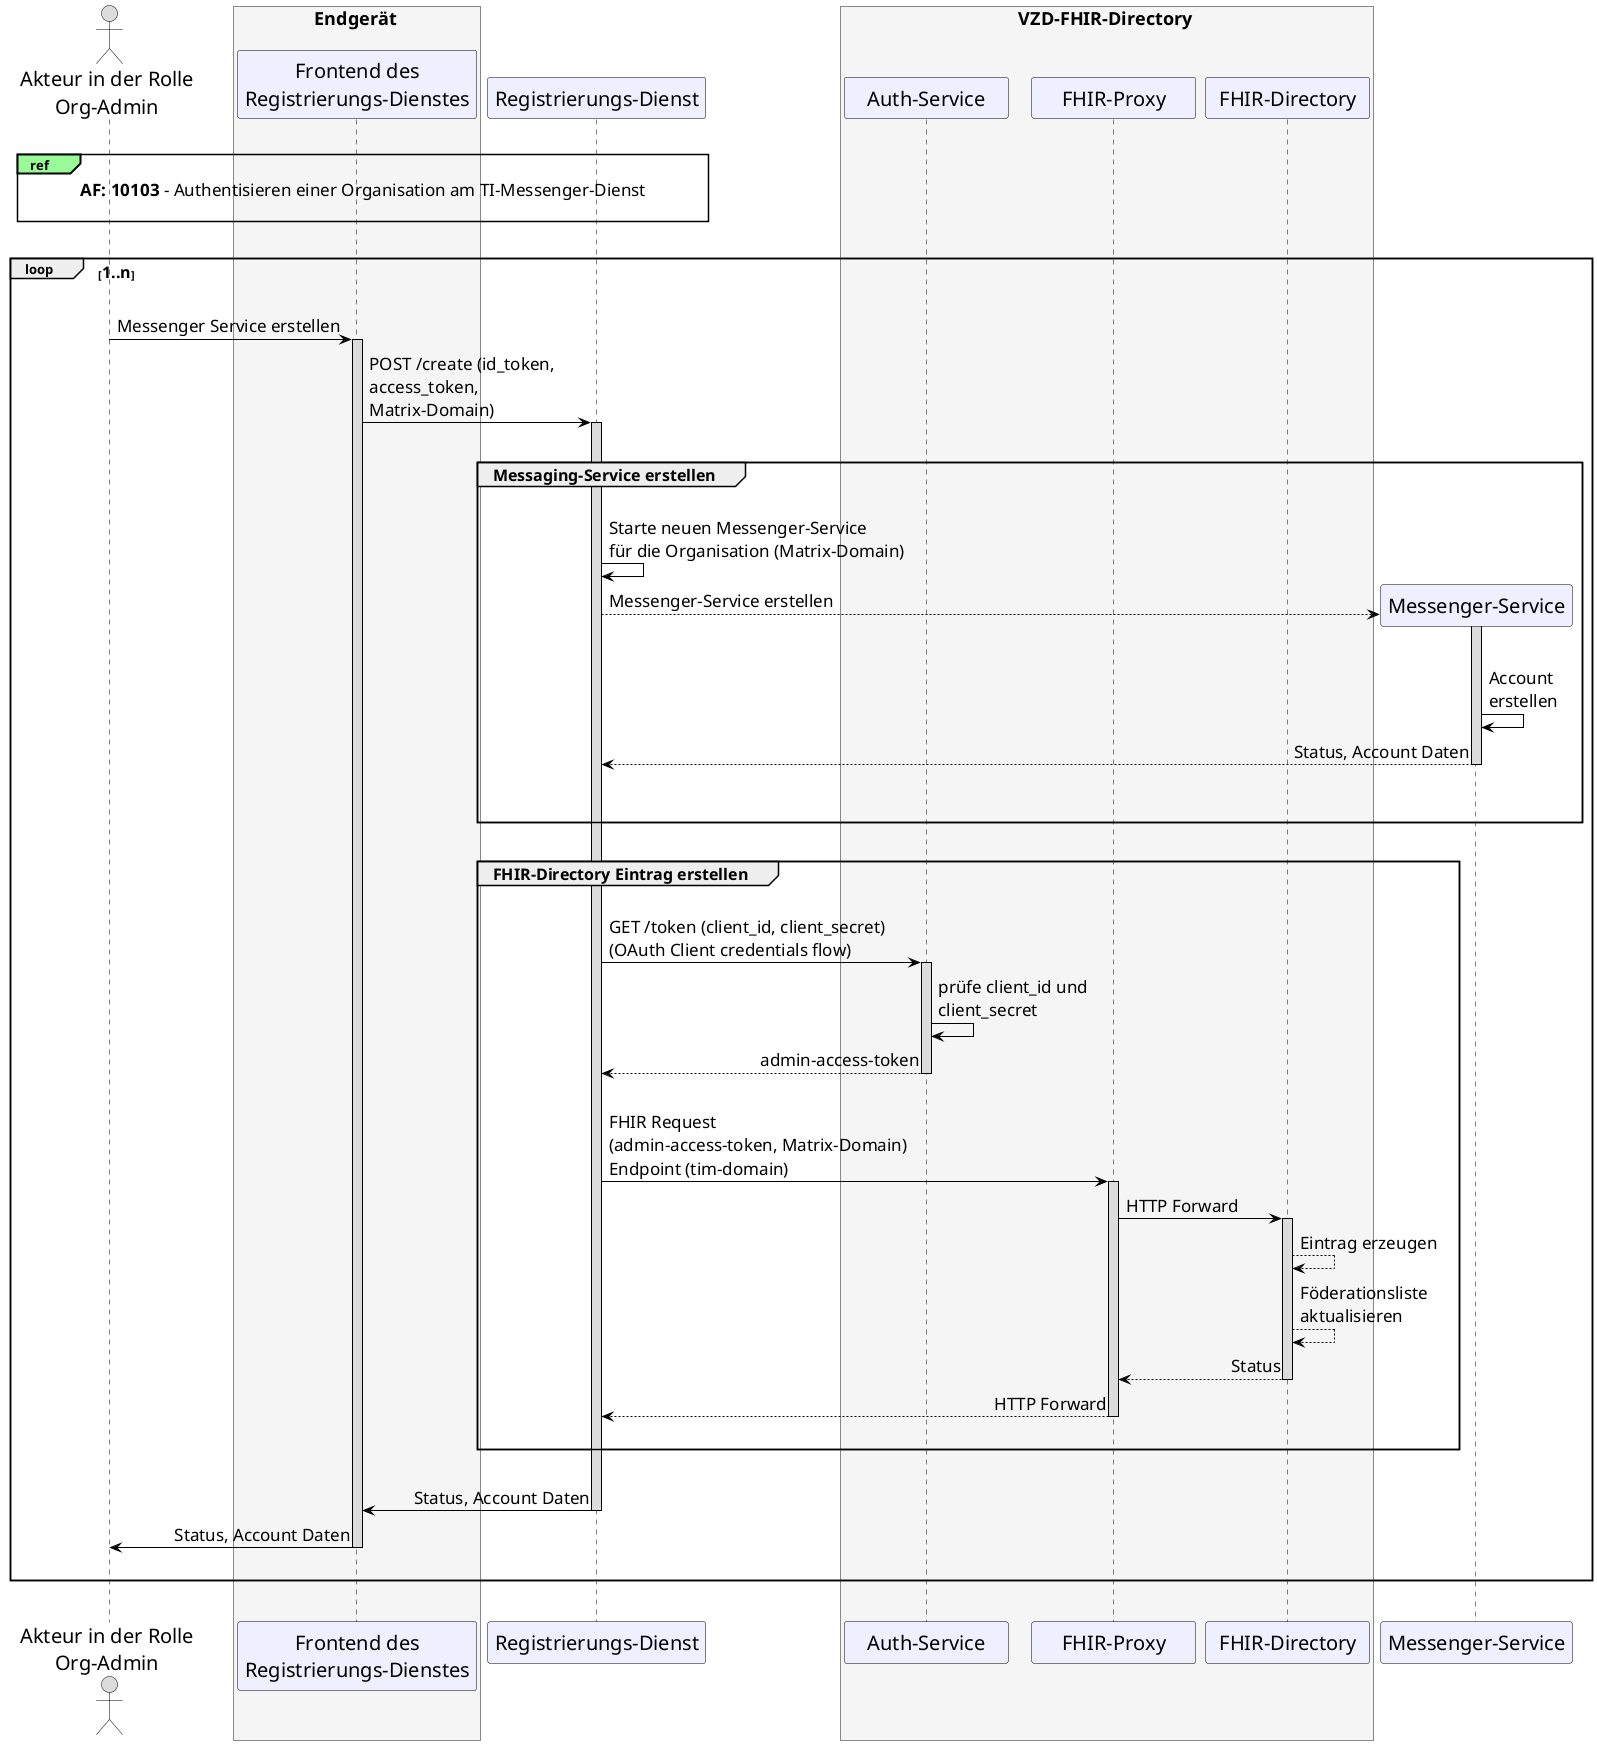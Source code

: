 /' 
# TI-Messenger 1.1
# TI-Messenger-Dienst
# UC - 10060
# Sequence Diagram
# Name: Bereitstellung eines Messenger-Service für eine Organisation
'/

@startuml
skinparam sequenceMessageAlign direction
skinparam WrapWidth 300
skinparam minClassWidth 150
skinparam BoxPadding 1
skinparam sequenceReferenceHeaderBackgroundColor palegreen
scale max 2048 width

skinparam sequence {
ArrowColor black
ArrowFontSize 17
ActorBorderColor black
LifeLineBorderColor black
LifeLineBackgroundColor Gainsboro

ParticipantBorderColor Motivation
ParticipantBackgroundColor Motivation
ParticipantFontName Impact
ParticipantFontSize 20
ParticipantFontColor black
ParticipantBorderColor Black
ParticipantBackgroundColor MOTIVATION

ActorBackgroundColor Gainsboro
ActorFontColor black
ActorFontSize 20
ActorFontName Aapex
}
    actor U as "Akteur in der Rolle\nOrg-Admin"
    box <size:18>Endgerät</size> #WhiteSmoke
      participant C as "Frontend des\nRegistrierungs-Dienstes"
    end box
    participant R as "Registrierungs-Dienst"
    box <size:18>VZD-FHIR-Directory</size> #WhiteSmoke
    participant Auth as "Auth-Service"
    participant FP as "FHIR-Proxy"
    participant VZD as "FHIR-Directory"
    end box

|||
ref over U, R: <size:17>**AF: 10103** - Authentisieren einer Organisation am TI-Messenger-Dienst</size>\n 
|||

loop <size:16>1..n</size>
  |||
  U->C: Messenger Service erstellen
  Activate C
  C->R: POST /create (id_token, \naccess_token, \nMatrix-Domain)
    Activate R
    
    |||
    group <size:16>Messaging-Service erstellen</size>
    |||
      R->R: Starte neuen Messenger-Service \nfür die Organisation (Matrix-Domain)
        create "Messenger-Service"
          R-->"Messenger-Service" : Messenger-Service erstellen 
        Activate "Messenger-Service"
      |||
      "Messenger-Service"->"Messenger-Service": Account \nerstellen
      "Messenger-Service"-->R: Status, Account Daten
      |||
        Deactivate "Messenger-Service"
    |||
    end
    
    |||
    
    group <size:16>FHIR-Directory Eintrag erstellen</size>
    |||
      R->Auth: GET /token (client_id, client_secret) \n(OAuth Client credentials flow)
        Activate Auth
      Auth->Auth: prüfe client_id und \nclient_secret
      Auth-->R: admin-access-token
        Deactivate Auth
      |||
      R->FP: FHIR Request \n(admin-access-token, Matrix-Domain)\nEndpoint (tim-domain)
        Activate FP
      FP->VZD: HTTP Forward
        Activate VZD
      VZD-->VZD: Eintrag erzeugen
      VZD-->VZD: Föderationsliste\naktualisieren
      VZD-->FP: Status
        Deactivate VZD
      FP-->R: HTTP Forward
        Deactivate FP

    |||
    end

  |||
  R->C: Status, Account Daten
    Deactivate R
  C->U: Status, Account Daten
    Deactivate C
  |||
end
|||
@enduml
